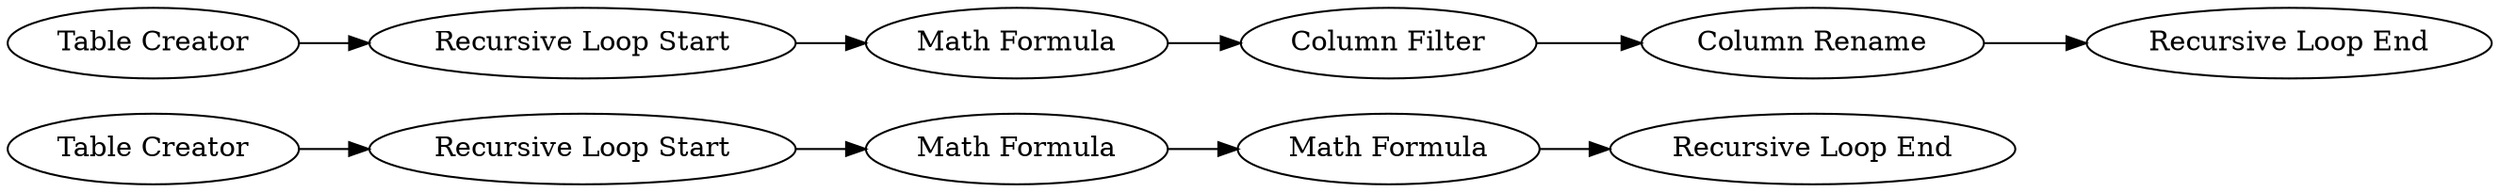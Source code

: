digraph {
	6 -> 5
	10 -> 3
	11 -> 4
	2 -> 7
	8 -> 11
	1 -> 6
	9 -> 10
	5 -> 2
	4 -> 9
	5 [label="Math Formula"]
	1 [label="Table Creator"]
	7 [label="Recursive Loop End"]
	9 [label="Column Filter"]
	11 [label="Recursive Loop Start"]
	4 [label="Math Formula"]
	6 [label="Recursive Loop Start"]
	8 [label="Table Creator"]
	3 [label="Recursive Loop End"]
	2 [label="Math Formula"]
	10 [label="Column Rename"]
	rankdir=LR
}
